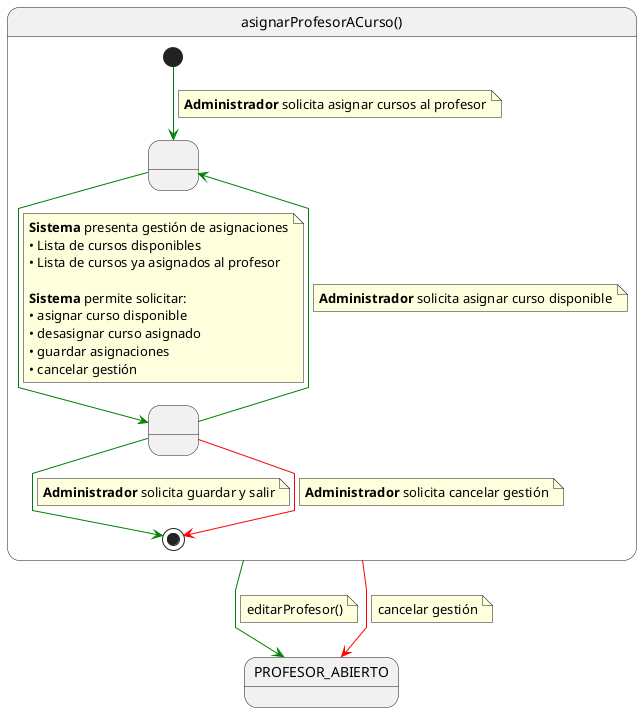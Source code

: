 @startuml asignarProfesorACurso

skinparam linetype polyline

state asignarProfesorACurso as "asignarProfesorACurso()" {

    state " " as GestionandoAsignaciones
    state " " as GuardandoAsignaciones 

    [*] -[#green]-> GestionandoAsignaciones 
    note on link
    <b>Administrador</b> solicita asignar cursos al profesor
    end note    
    
    GestionandoAsignaciones -[#green]-> GuardandoAsignaciones
    note on link
    <b>Sistema</b> presenta gestión de asignaciones
    • Lista de cursos disponibles
    • Lista de cursos ya asignados al profesor
    
    <b>Sistema</b> permite solicitar:
    • asignar curso disponible
    • desasignar curso asignado
    • guardar asignaciones
    • cancelar gestión
    end note
    
    GuardandoAsignaciones -[#green]-> GestionandoAsignaciones
    note on link
    <b>Administrador</b> solicita asignar curso disponible
    end note
    
    GuardandoAsignaciones -[#green]-> [*]
    note on link
    <b>Administrador</b> solicita guardar y salir
    end note

    GuardandoAsignaciones -[#red]-> [*]
    note on link
    <b>Administrador</b> solicita cancelar gestión
    end note

}

asignarProfesorACurso -[#green]-> PROFESOR_ABIERTO
note on link
editarProfesor()
end note

asignarProfesorACurso -[#red]-> PROFESOR_ABIERTO
note on link
cancelar gestión
end note

@enduml